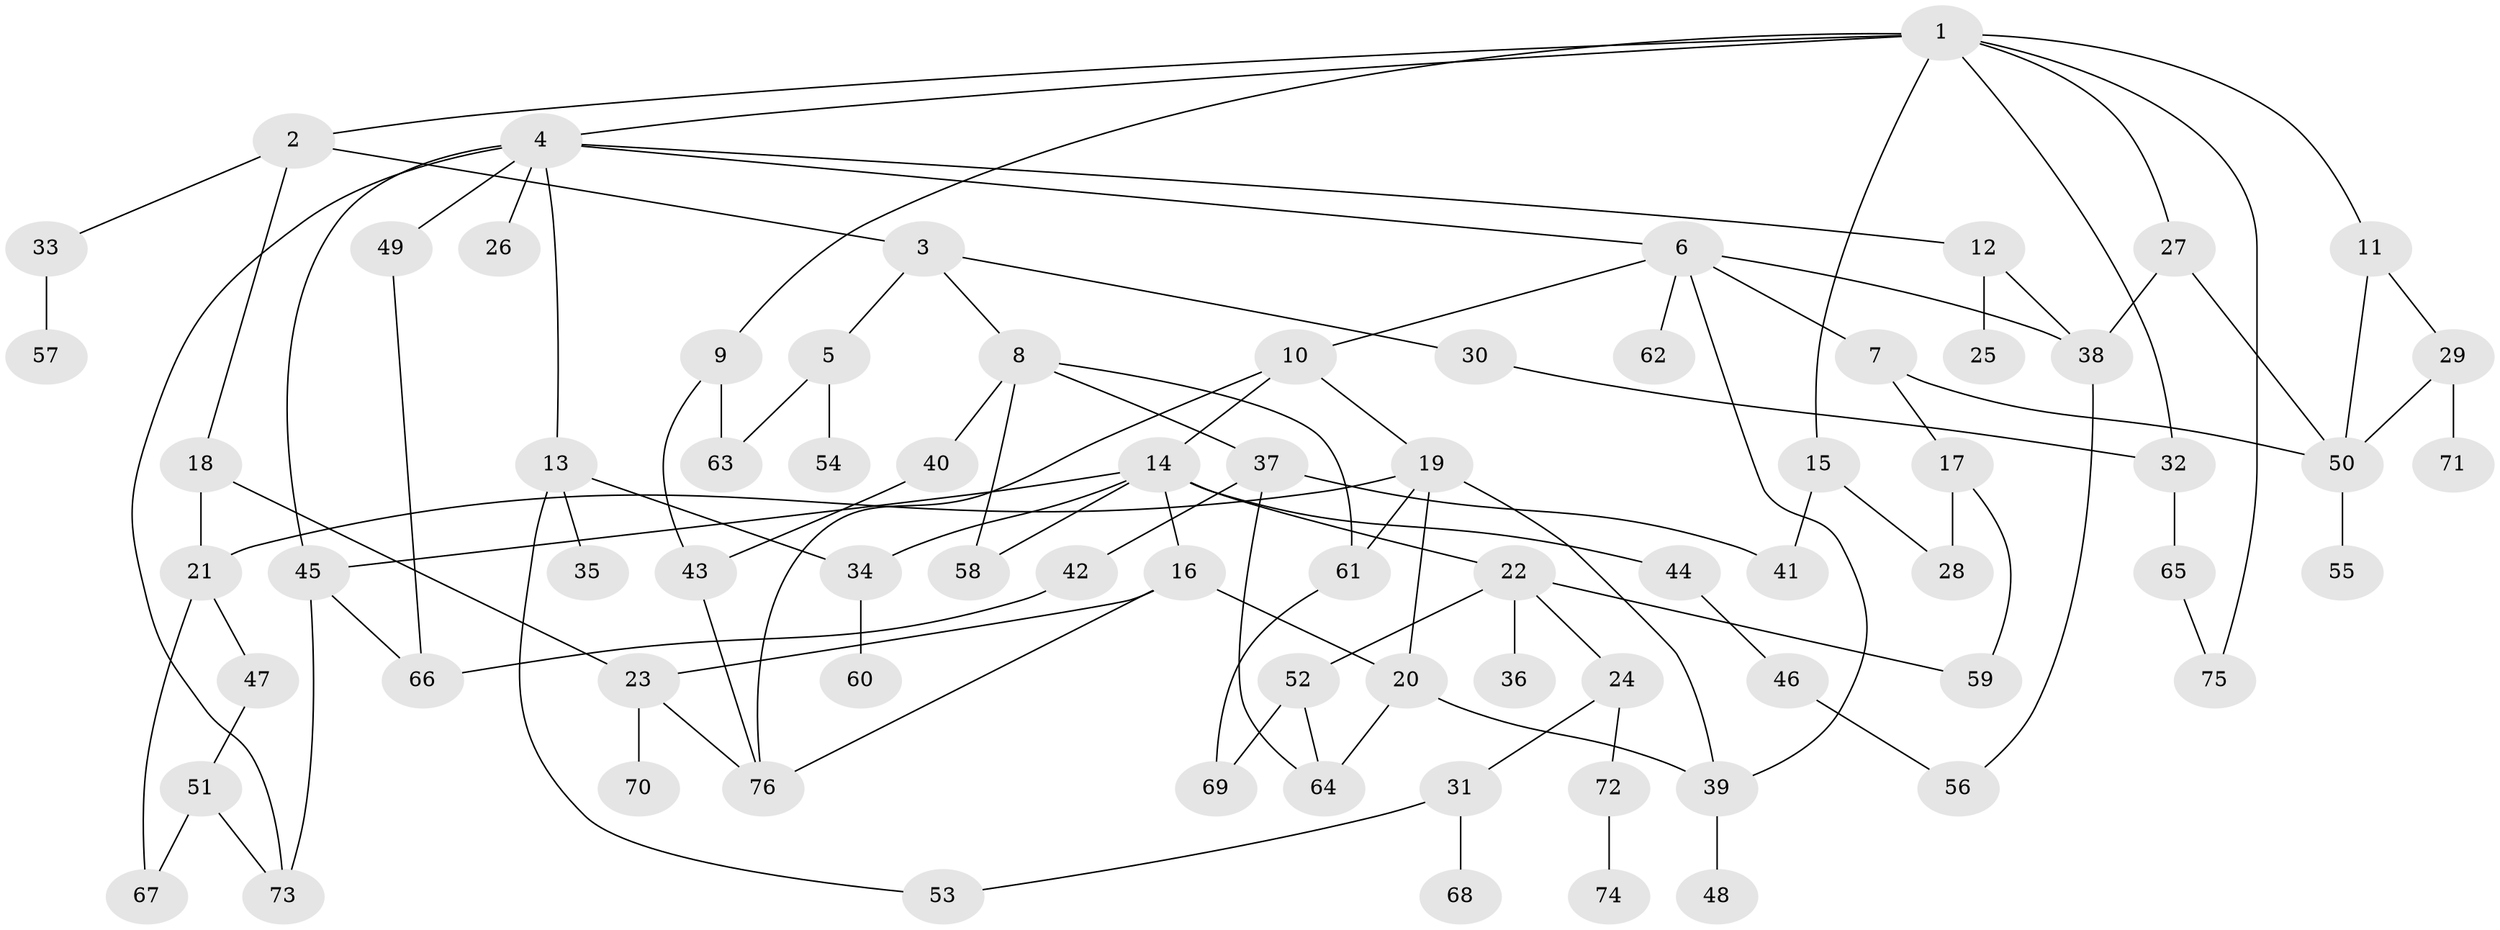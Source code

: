 // coarse degree distribution, {6: 0.022222222222222223, 5: 0.1111111111111111, 4: 0.15555555555555556, 1: 0.3111111111111111, 3: 0.1111111111111111, 2: 0.2, 8: 0.044444444444444446, 7: 0.044444444444444446}
// Generated by graph-tools (version 1.1) at 2025/44/03/04/25 21:44:25]
// undirected, 76 vertices, 109 edges
graph export_dot {
graph [start="1"]
  node [color=gray90,style=filled];
  1;
  2;
  3;
  4;
  5;
  6;
  7;
  8;
  9;
  10;
  11;
  12;
  13;
  14;
  15;
  16;
  17;
  18;
  19;
  20;
  21;
  22;
  23;
  24;
  25;
  26;
  27;
  28;
  29;
  30;
  31;
  32;
  33;
  34;
  35;
  36;
  37;
  38;
  39;
  40;
  41;
  42;
  43;
  44;
  45;
  46;
  47;
  48;
  49;
  50;
  51;
  52;
  53;
  54;
  55;
  56;
  57;
  58;
  59;
  60;
  61;
  62;
  63;
  64;
  65;
  66;
  67;
  68;
  69;
  70;
  71;
  72;
  73;
  74;
  75;
  76;
  1 -- 2;
  1 -- 4;
  1 -- 9;
  1 -- 11;
  1 -- 15;
  1 -- 27;
  1 -- 32;
  1 -- 75;
  2 -- 3;
  2 -- 18;
  2 -- 33;
  3 -- 5;
  3 -- 8;
  3 -- 30;
  4 -- 6;
  4 -- 12;
  4 -- 13;
  4 -- 26;
  4 -- 45;
  4 -- 49;
  4 -- 73;
  5 -- 54;
  5 -- 63;
  6 -- 7;
  6 -- 10;
  6 -- 62;
  6 -- 38;
  6 -- 39;
  7 -- 17;
  7 -- 50;
  8 -- 37;
  8 -- 40;
  8 -- 58;
  8 -- 61;
  9 -- 63;
  9 -- 43;
  10 -- 14;
  10 -- 19;
  10 -- 76;
  11 -- 29;
  11 -- 50;
  12 -- 25;
  12 -- 38;
  13 -- 34;
  13 -- 35;
  13 -- 53;
  14 -- 16;
  14 -- 22;
  14 -- 44;
  14 -- 45;
  14 -- 58;
  14 -- 34;
  15 -- 28;
  15 -- 41;
  16 -- 20;
  16 -- 23;
  16 -- 76;
  17 -- 59;
  17 -- 28;
  18 -- 21;
  18 -- 23;
  19 -- 61;
  19 -- 20;
  19 -- 21;
  19 -- 39;
  20 -- 39;
  20 -- 64;
  21 -- 47;
  21 -- 67;
  22 -- 24;
  22 -- 36;
  22 -- 52;
  22 -- 59;
  23 -- 70;
  23 -- 76;
  24 -- 31;
  24 -- 72;
  27 -- 50;
  27 -- 38;
  29 -- 71;
  29 -- 50;
  30 -- 32;
  31 -- 68;
  31 -- 53;
  32 -- 65;
  33 -- 57;
  34 -- 60;
  37 -- 41;
  37 -- 42;
  37 -- 64;
  38 -- 56;
  39 -- 48;
  40 -- 43;
  42 -- 66;
  43 -- 76;
  44 -- 46;
  45 -- 66;
  45 -- 73;
  46 -- 56;
  47 -- 51;
  49 -- 66;
  50 -- 55;
  51 -- 67;
  51 -- 73;
  52 -- 64;
  52 -- 69;
  61 -- 69;
  65 -- 75;
  72 -- 74;
}

